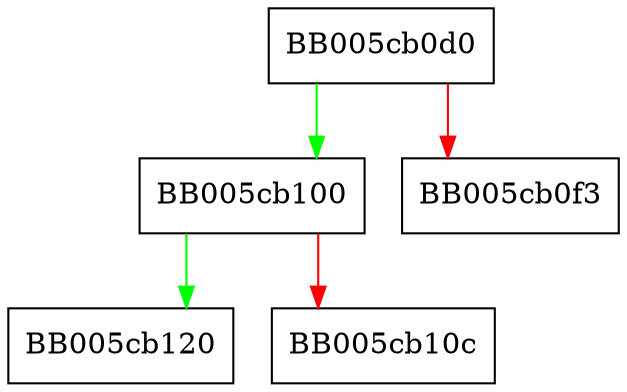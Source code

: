 digraph evp_keymgmt_import_types {
  node [shape="box"];
  graph [splines=ortho];
  BB005cb0d0 -> BB005cb100 [color="green"];
  BB005cb0d0 -> BB005cb0f3 [color="red"];
  BB005cb100 -> BB005cb120 [color="green"];
  BB005cb100 -> BB005cb10c [color="red"];
}